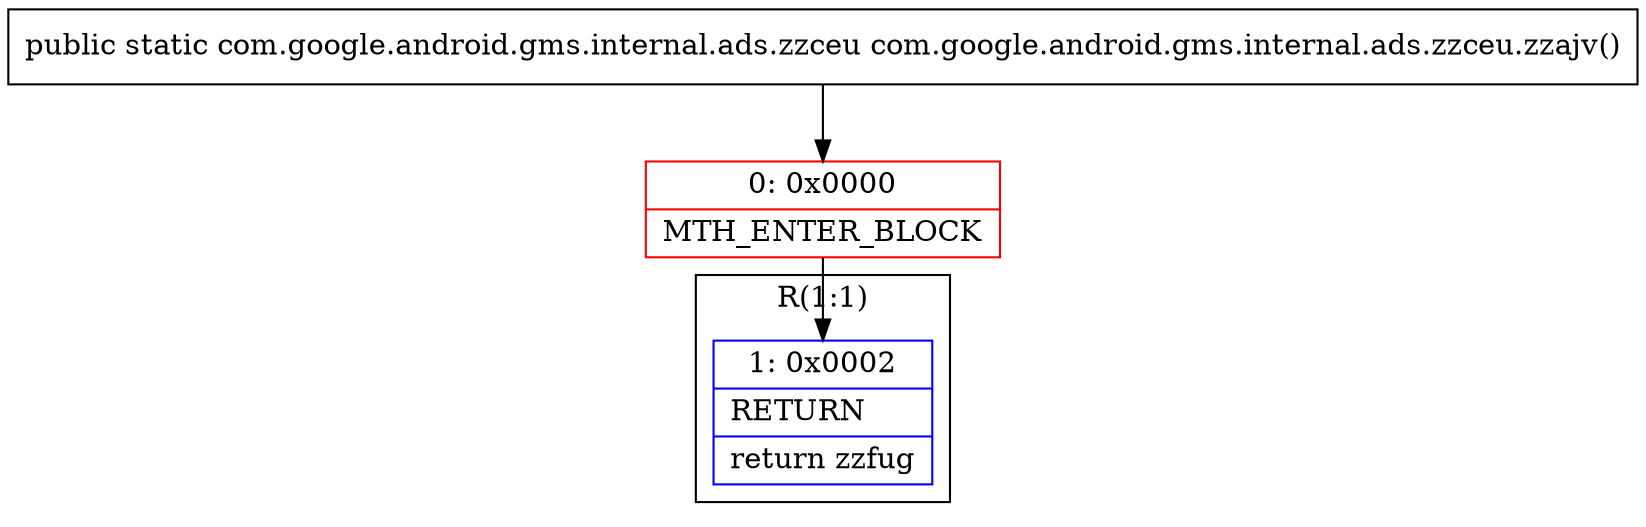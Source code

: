 digraph "CFG forcom.google.android.gms.internal.ads.zzceu.zzajv()Lcom\/google\/android\/gms\/internal\/ads\/zzceu;" {
subgraph cluster_Region_1703426611 {
label = "R(1:1)";
node [shape=record,color=blue];
Node_1 [shape=record,label="{1\:\ 0x0002|RETURN\l|return zzfug\l}"];
}
Node_0 [shape=record,color=red,label="{0\:\ 0x0000|MTH_ENTER_BLOCK\l}"];
MethodNode[shape=record,label="{public static com.google.android.gms.internal.ads.zzceu com.google.android.gms.internal.ads.zzceu.zzajv() }"];
MethodNode -> Node_0;
Node_0 -> Node_1;
}

